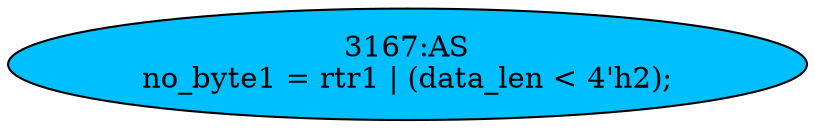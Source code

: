 strict digraph "" {
	node [label="\N"];
	"3167:AS"	 [ast="<pyverilog.vparser.ast.Assign object at 0x7f44f694fbd0>",
		def_var="['no_byte1']",
		fillcolor=deepskyblue,
		label="3167:AS
no_byte1 = rtr1 | (data_len < 4'h2);",
		statements="[]",
		style=filled,
		typ=Assign,
		use_var="['rtr1', 'data_len']"];
}
